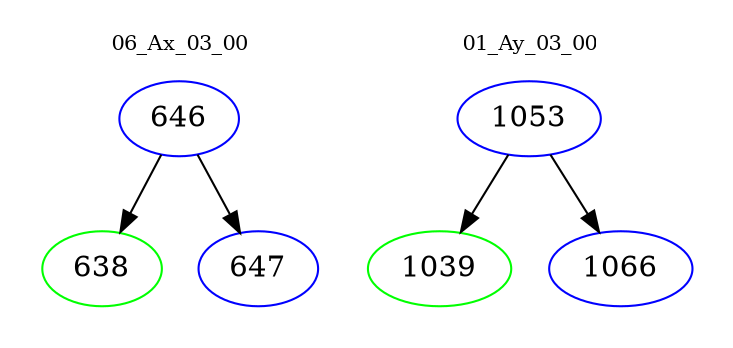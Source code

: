 digraph{
subgraph cluster_0 {
color = white
label = "06_Ax_03_00";
fontsize=10;
T0_646 [label="646", color="blue"]
T0_646 -> T0_638 [color="black"]
T0_638 [label="638", color="green"]
T0_646 -> T0_647 [color="black"]
T0_647 [label="647", color="blue"]
}
subgraph cluster_1 {
color = white
label = "01_Ay_03_00";
fontsize=10;
T1_1053 [label="1053", color="blue"]
T1_1053 -> T1_1039 [color="black"]
T1_1039 [label="1039", color="green"]
T1_1053 -> T1_1066 [color="black"]
T1_1066 [label="1066", color="blue"]
}
}
